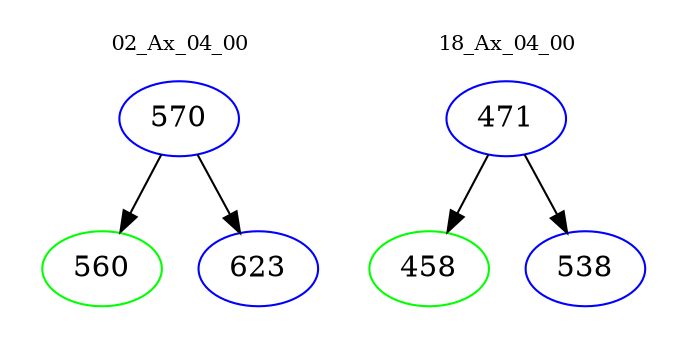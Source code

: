 digraph{
subgraph cluster_0 {
color = white
label = "02_Ax_04_00";
fontsize=10;
T0_570 [label="570", color="blue"]
T0_570 -> T0_560 [color="black"]
T0_560 [label="560", color="green"]
T0_570 -> T0_623 [color="black"]
T0_623 [label="623", color="blue"]
}
subgraph cluster_1 {
color = white
label = "18_Ax_04_00";
fontsize=10;
T1_471 [label="471", color="blue"]
T1_471 -> T1_458 [color="black"]
T1_458 [label="458", color="green"]
T1_471 -> T1_538 [color="black"]
T1_538 [label="538", color="blue"]
}
}
